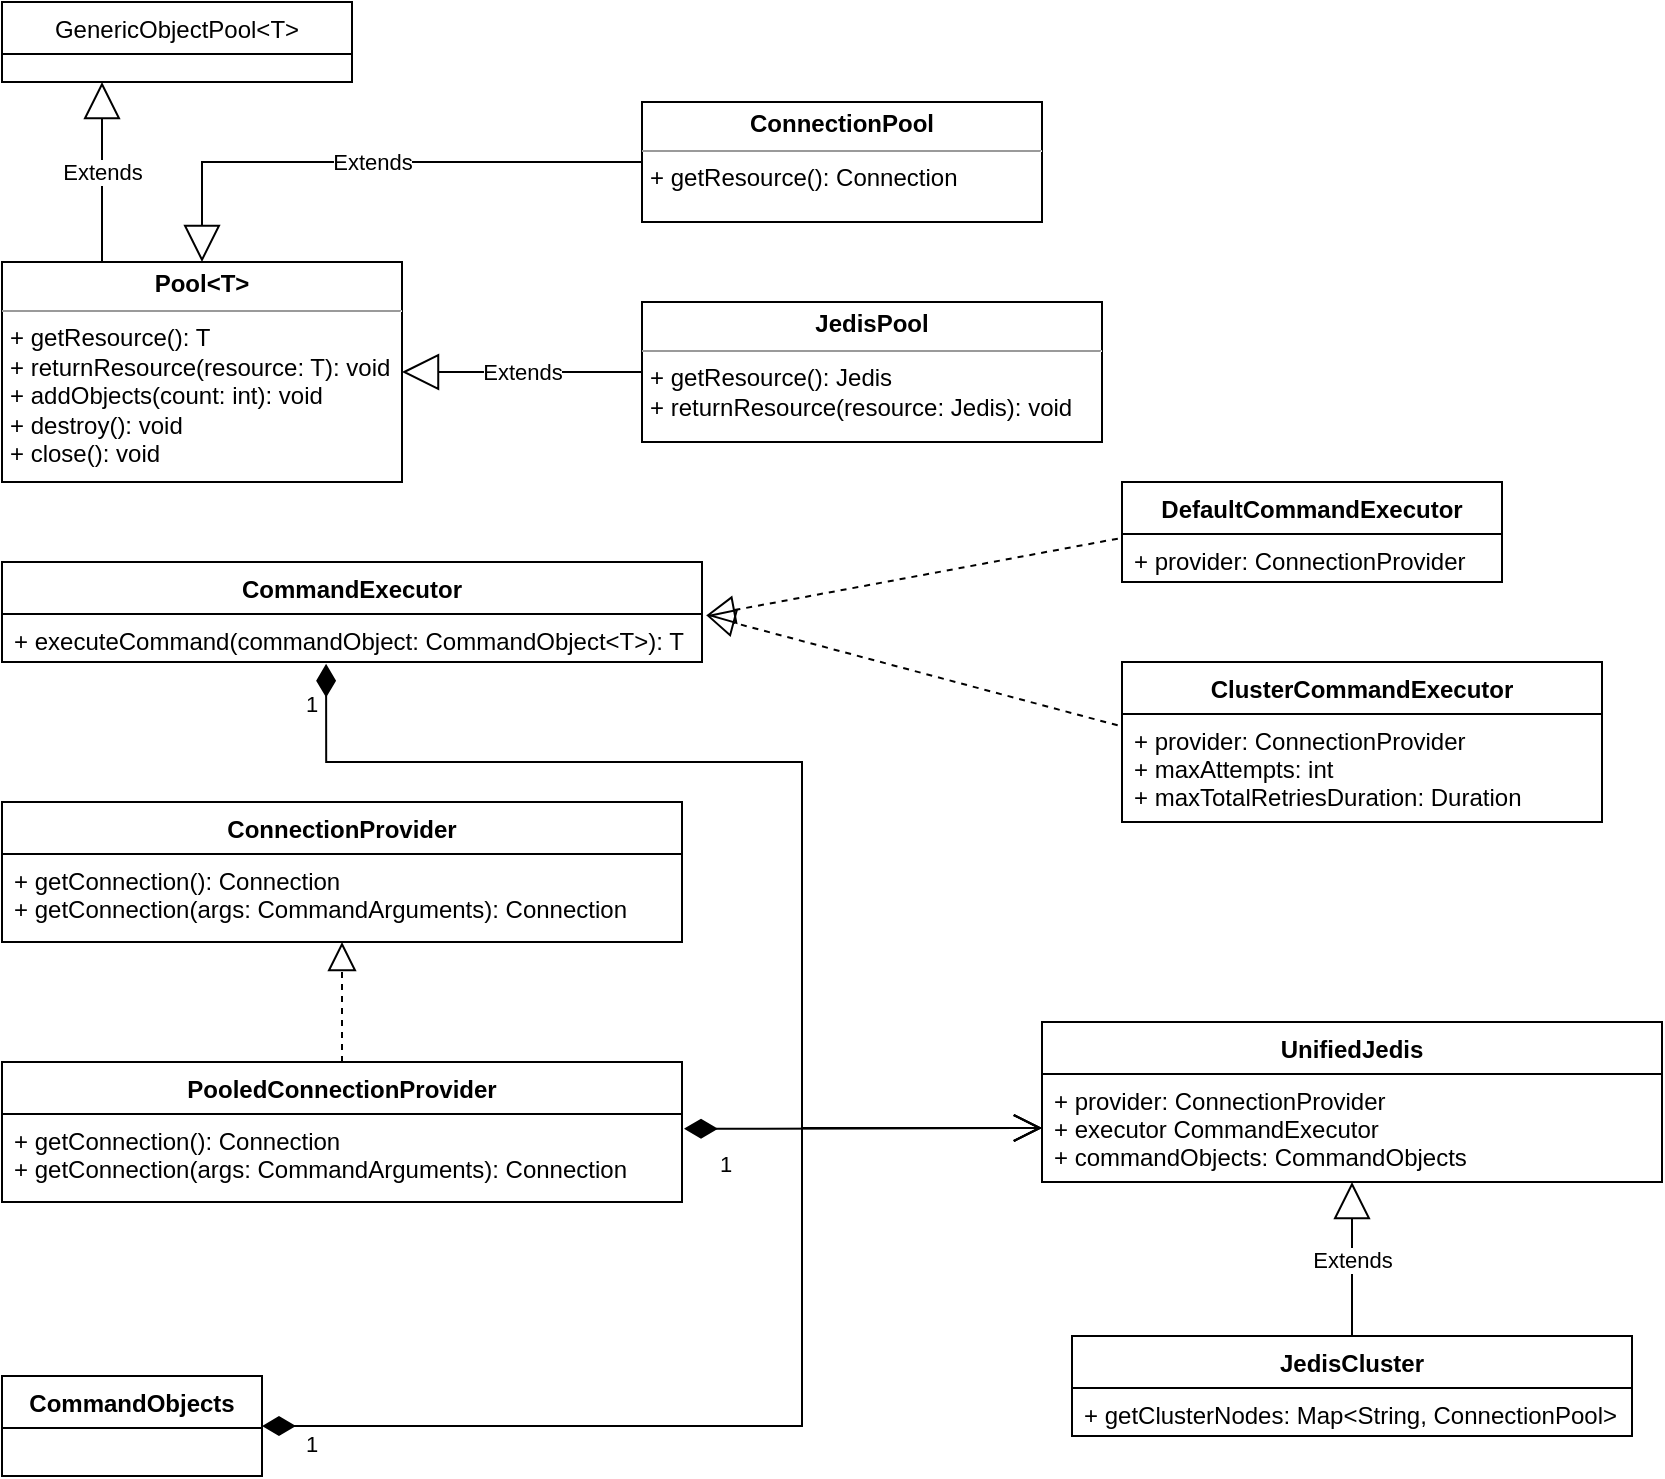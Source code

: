 <mxfile version="16.6.4" type="github">
  <diagram id="C5RBs43oDa-KdzZeNtuy" name="Page-1">
    <mxGraphModel dx="1002" dy="626" grid="1" gridSize="10" guides="1" tooltips="1" connect="1" arrows="1" fold="1" page="1" pageScale="1" pageWidth="1169" pageHeight="827" math="0" shadow="0">
      <root>
        <mxCell id="WIyWlLk6GJQsqaUBKTNV-0" />
        <mxCell id="WIyWlLk6GJQsqaUBKTNV-1" parent="WIyWlLk6GJQsqaUBKTNV-0" />
        <mxCell id="C1lWQIQ51n95HPycLhMu-4" value="&lt;p style=&quot;margin: 0px ; margin-top: 4px ; text-align: center&quot;&gt;&lt;b&gt;Pool&amp;lt;T&amp;gt;&lt;/b&gt;&lt;/p&gt;&lt;hr size=&quot;1&quot;&gt;&lt;p style=&quot;margin: 0px ; margin-left: 4px&quot;&gt;&lt;/p&gt;&lt;p style=&quot;margin: 0px ; margin-left: 4px&quot;&gt;+ getResource(): T&lt;/p&gt;&lt;p style=&quot;margin: 0px ; margin-left: 4px&quot;&gt;+ returnResource(resource: T): void&lt;/p&gt;&lt;p style=&quot;margin: 0px ; margin-left: 4px&quot;&gt;+ addObjects(count: int): void&lt;/p&gt;&lt;p style=&quot;margin: 0px ; margin-left: 4px&quot;&gt;+ destroy(): void&lt;/p&gt;&lt;p style=&quot;margin: 0px ; margin-left: 4px&quot;&gt;+ close(): void&lt;/p&gt;" style="verticalAlign=top;align=left;overflow=fill;fontSize=12;fontFamily=Helvetica;html=1;" parent="WIyWlLk6GJQsqaUBKTNV-1" vertex="1">
          <mxGeometry x="120" y="290" width="200" height="110" as="geometry" />
        </mxCell>
        <mxCell id="C1lWQIQ51n95HPycLhMu-5" value="&lt;p style=&quot;margin: 0px ; margin-top: 4px ; text-align: center&quot;&gt;&lt;b&gt;ConnectionPool&lt;/b&gt;&lt;/p&gt;&lt;hr size=&quot;1&quot;&gt;&lt;p style=&quot;margin: 0px ; margin-left: 4px&quot;&gt;&lt;/p&gt;&lt;p style=&quot;margin: 0px ; margin-left: 4px&quot;&gt;+ getResource(): Connection&lt;/p&gt;" style="verticalAlign=top;align=left;overflow=fill;fontSize=12;fontFamily=Helvetica;html=1;" parent="WIyWlLk6GJQsqaUBKTNV-1" vertex="1">
          <mxGeometry x="440" y="210" width="200" height="60" as="geometry" />
        </mxCell>
        <mxCell id="C1lWQIQ51n95HPycLhMu-6" value="&lt;p style=&quot;margin: 0px ; margin-top: 4px ; text-align: center&quot;&gt;&lt;b&gt;JedisPool&lt;/b&gt;&lt;/p&gt;&lt;hr size=&quot;1&quot;&gt;&lt;p style=&quot;margin: 0px ; margin-left: 4px&quot;&gt;&lt;/p&gt;&lt;p style=&quot;margin: 0px ; margin-left: 4px&quot;&gt;+ getResource(): Jedis&lt;/p&gt;&lt;p style=&quot;margin: 0px ; margin-left: 4px&quot;&gt;+ returnResource(resource: Jedis): void&lt;/p&gt;" style="verticalAlign=top;align=left;overflow=fill;fontSize=12;fontFamily=Helvetica;html=1;" parent="WIyWlLk6GJQsqaUBKTNV-1" vertex="1">
          <mxGeometry x="440" y="310" width="230" height="70" as="geometry" />
        </mxCell>
        <mxCell id="C1lWQIQ51n95HPycLhMu-7" value="ConnectionProvider" style="swimlane;fontStyle=1;align=center;verticalAlign=top;childLayout=stackLayout;horizontal=1;startSize=26;horizontalStack=0;resizeParent=1;resizeParentMax=0;resizeLast=0;collapsible=1;marginBottom=0;" parent="WIyWlLk6GJQsqaUBKTNV-1" vertex="1">
          <mxGeometry x="120" y="560" width="340" height="70" as="geometry" />
        </mxCell>
        <mxCell id="C1lWQIQ51n95HPycLhMu-10" value="+ getConnection(): Connection&#xa;+ getConnection(args: CommandArguments): Connection" style="text;strokeColor=none;fillColor=none;align=left;verticalAlign=top;spacingLeft=4;spacingRight=4;overflow=hidden;rotatable=0;points=[[0,0.5],[1,0.5]];portConstraint=eastwest;" parent="C1lWQIQ51n95HPycLhMu-7" vertex="1">
          <mxGeometry y="26" width="340" height="44" as="geometry" />
        </mxCell>
        <mxCell id="C1lWQIQ51n95HPycLhMu-12" value="PooledConnectionProvider" style="swimlane;fontStyle=1;align=center;verticalAlign=top;childLayout=stackLayout;horizontal=1;startSize=26;horizontalStack=0;resizeParent=1;resizeParentMax=0;resizeLast=0;collapsible=1;marginBottom=0;" parent="WIyWlLk6GJQsqaUBKTNV-1" vertex="1">
          <mxGeometry x="120" y="690" width="340" height="70" as="geometry" />
        </mxCell>
        <mxCell id="C1lWQIQ51n95HPycLhMu-13" value="+ getConnection(): Connection&#xa;+ getConnection(args: CommandArguments): Connection" style="text;strokeColor=none;fillColor=none;align=left;verticalAlign=top;spacingLeft=4;spacingRight=4;overflow=hidden;rotatable=0;points=[[0,0.5],[1,0.5]];portConstraint=eastwest;" parent="C1lWQIQ51n95HPycLhMu-12" vertex="1">
          <mxGeometry y="26" width="340" height="44" as="geometry" />
        </mxCell>
        <mxCell id="C1lWQIQ51n95HPycLhMu-22" value="UnifiedJedis" style="swimlane;fontStyle=1;align=center;verticalAlign=top;childLayout=stackLayout;horizontal=1;startSize=26;horizontalStack=0;resizeParent=1;resizeParentMax=0;resizeLast=0;collapsible=1;marginBottom=0;" parent="WIyWlLk6GJQsqaUBKTNV-1" vertex="1">
          <mxGeometry x="640" y="670" width="310" height="80" as="geometry" />
        </mxCell>
        <mxCell id="C1lWQIQ51n95HPycLhMu-23" value="+ provider: ConnectionProvider&#xa;+ executor CommandExecutor&#xa;+ commandObjects: CommandObjects" style="text;strokeColor=none;fillColor=none;align=left;verticalAlign=top;spacingLeft=4;spacingRight=4;overflow=hidden;rotatable=0;points=[[0,0.5],[1,0.5]];portConstraint=eastwest;" parent="C1lWQIQ51n95HPycLhMu-22" vertex="1">
          <mxGeometry y="26" width="310" height="54" as="geometry" />
        </mxCell>
        <mxCell id="C1lWQIQ51n95HPycLhMu-26" value="JedisCluster" style="swimlane;fontStyle=1;align=center;verticalAlign=top;childLayout=stackLayout;horizontal=1;startSize=26;horizontalStack=0;resizeParent=1;resizeParentMax=0;resizeLast=0;collapsible=1;marginBottom=0;" parent="WIyWlLk6GJQsqaUBKTNV-1" vertex="1">
          <mxGeometry x="655" y="827" width="280" height="50" as="geometry" />
        </mxCell>
        <mxCell id="C1lWQIQ51n95HPycLhMu-27" value="+ getClusterNodes: Map&lt;String, ConnectionPool&gt;" style="text;strokeColor=none;fillColor=none;align=left;verticalAlign=top;spacingLeft=4;spacingRight=4;overflow=hidden;rotatable=0;points=[[0,0.5],[1,0.5]];portConstraint=eastwest;" parent="C1lWQIQ51n95HPycLhMu-26" vertex="1">
          <mxGeometry y="26" width="280" height="24" as="geometry" />
        </mxCell>
        <mxCell id="C1lWQIQ51n95HPycLhMu-28" value="CommandExecutor" style="swimlane;fontStyle=1;align=center;verticalAlign=top;childLayout=stackLayout;horizontal=1;startSize=26;horizontalStack=0;resizeParent=1;resizeParentMax=0;resizeLast=0;collapsible=1;marginBottom=0;" parent="WIyWlLk6GJQsqaUBKTNV-1" vertex="1">
          <mxGeometry x="120" y="440" width="350" height="50" as="geometry" />
        </mxCell>
        <mxCell id="C1lWQIQ51n95HPycLhMu-29" value="+ executeCommand(commandObject: CommandObject&lt;T&gt;): T&#xa;" style="text;strokeColor=none;fillColor=none;align=left;verticalAlign=top;spacingLeft=4;spacingRight=4;overflow=hidden;rotatable=0;points=[[0,0.5],[1,0.5]];portConstraint=eastwest;" parent="C1lWQIQ51n95HPycLhMu-28" vertex="1">
          <mxGeometry y="26" width="350" height="24" as="geometry" />
        </mxCell>
        <mxCell id="C1lWQIQ51n95HPycLhMu-30" value="DefaultCommandExecutor" style="swimlane;fontStyle=1;align=center;verticalAlign=top;childLayout=stackLayout;horizontal=1;startSize=26;horizontalStack=0;resizeParent=1;resizeParentMax=0;resizeLast=0;collapsible=1;marginBottom=0;" parent="WIyWlLk6GJQsqaUBKTNV-1" vertex="1">
          <mxGeometry x="680" y="400" width="190" height="50" as="geometry" />
        </mxCell>
        <mxCell id="C1lWQIQ51n95HPycLhMu-31" value="+ provider: ConnectionProvider" style="text;strokeColor=none;fillColor=none;align=left;verticalAlign=top;spacingLeft=4;spacingRight=4;overflow=hidden;rotatable=0;points=[[0,0.5],[1,0.5]];portConstraint=eastwest;" parent="C1lWQIQ51n95HPycLhMu-30" vertex="1">
          <mxGeometry y="26" width="190" height="24" as="geometry" />
        </mxCell>
        <mxCell id="C1lWQIQ51n95HPycLhMu-32" value="ClusterCommandExecutor" style="swimlane;fontStyle=1;align=center;verticalAlign=top;childLayout=stackLayout;horizontal=1;startSize=26;horizontalStack=0;resizeParent=1;resizeParentMax=0;resizeLast=0;collapsible=1;marginBottom=0;" parent="WIyWlLk6GJQsqaUBKTNV-1" vertex="1">
          <mxGeometry x="680" y="490" width="240" height="80" as="geometry" />
        </mxCell>
        <mxCell id="C1lWQIQ51n95HPycLhMu-33" value="+ provider: ConnectionProvider&#xa;+ maxAttempts: int&#xa;+ maxTotalRetriesDuration: Duration" style="text;strokeColor=none;fillColor=none;align=left;verticalAlign=top;spacingLeft=4;spacingRight=4;overflow=hidden;rotatable=0;points=[[0,0.5],[1,0.5]];portConstraint=eastwest;" parent="C1lWQIQ51n95HPycLhMu-32" vertex="1">
          <mxGeometry y="26" width="240" height="54" as="geometry" />
        </mxCell>
        <mxCell id="C1lWQIQ51n95HPycLhMu-39" value="" style="endArrow=block;dashed=1;endFill=0;endSize=12;html=1;rounded=0;exitX=-0.011;exitY=0.097;exitDx=0;exitDy=0;exitPerimeter=0;entryX=1.006;entryY=0.028;entryDx=0;entryDy=0;entryPerimeter=0;" parent="WIyWlLk6GJQsqaUBKTNV-1" source="C1lWQIQ51n95HPycLhMu-31" target="C1lWQIQ51n95HPycLhMu-29" edge="1">
          <mxGeometry width="160" relative="1" as="geometry">
            <mxPoint x="500" y="480" as="sourcePoint" />
            <mxPoint x="660" y="480" as="targetPoint" />
          </mxGeometry>
        </mxCell>
        <mxCell id="C1lWQIQ51n95HPycLhMu-40" value="Extends" style="endArrow=block;endSize=16;endFill=0;html=1;rounded=0;entryX=0.5;entryY=0;entryDx=0;entryDy=0;exitX=0;exitY=0.5;exitDx=0;exitDy=0;" parent="WIyWlLk6GJQsqaUBKTNV-1" source="C1lWQIQ51n95HPycLhMu-5" target="C1lWQIQ51n95HPycLhMu-4" edge="1">
          <mxGeometry width="160" relative="1" as="geometry">
            <mxPoint x="400" y="240" as="sourcePoint" />
            <mxPoint x="360" y="230" as="targetPoint" />
            <Array as="points">
              <mxPoint x="220" y="240" />
            </Array>
          </mxGeometry>
        </mxCell>
        <mxCell id="C1lWQIQ51n95HPycLhMu-42" value="Extends" style="endArrow=block;endSize=16;endFill=0;html=1;rounded=0;exitX=0;exitY=0.5;exitDx=0;exitDy=0;entryX=1;entryY=0.5;entryDx=0;entryDy=0;" parent="WIyWlLk6GJQsqaUBKTNV-1" source="C1lWQIQ51n95HPycLhMu-6" target="C1lWQIQ51n95HPycLhMu-4" edge="1">
          <mxGeometry width="160" relative="1" as="geometry">
            <mxPoint x="390" y="410" as="sourcePoint" />
            <mxPoint x="550" y="410" as="targetPoint" />
          </mxGeometry>
        </mxCell>
        <mxCell id="C1lWQIQ51n95HPycLhMu-43" value="" style="endArrow=block;dashed=1;endFill=0;endSize=12;html=1;rounded=0;exitX=0.5;exitY=0;exitDx=0;exitDy=0;" parent="WIyWlLk6GJQsqaUBKTNV-1" source="C1lWQIQ51n95HPycLhMu-12" edge="1">
          <mxGeometry width="160" relative="1" as="geometry">
            <mxPoint x="200" y="640" as="sourcePoint" />
            <mxPoint x="290" y="630" as="targetPoint" />
          </mxGeometry>
        </mxCell>
        <mxCell id="C1lWQIQ51n95HPycLhMu-44" value="Extends" style="endArrow=block;endSize=16;endFill=0;html=1;rounded=0;entryX=0.5;entryY=1;entryDx=0;entryDy=0;" parent="WIyWlLk6GJQsqaUBKTNV-1" source="C1lWQIQ51n95HPycLhMu-26" target="C1lWQIQ51n95HPycLhMu-22" edge="1">
          <mxGeometry width="160" relative="1" as="geometry">
            <mxPoint x="670" y="940" as="sourcePoint" />
            <mxPoint x="830" y="940" as="targetPoint" />
          </mxGeometry>
        </mxCell>
        <mxCell id="C1lWQIQ51n95HPycLhMu-45" value="CommandObjects" style="swimlane;fontStyle=1;childLayout=stackLayout;horizontal=1;startSize=26;fillColor=none;horizontalStack=0;resizeParent=1;resizeParentMax=0;resizeLast=0;collapsible=1;marginBottom=0;" parent="WIyWlLk6GJQsqaUBKTNV-1" vertex="1">
          <mxGeometry x="120" y="847" width="130" height="50" as="geometry" />
        </mxCell>
        <mxCell id="C1lWQIQ51n95HPycLhMu-50" value="1" style="endArrow=open;html=1;endSize=12;startArrow=diamondThin;startSize=14;startFill=1;edgeStyle=orthogonalEdgeStyle;align=left;verticalAlign=bottom;rounded=0;exitX=1;exitY=0.5;exitDx=0;exitDy=0;entryX=0;entryY=0.5;entryDx=0;entryDy=0;" parent="WIyWlLk6GJQsqaUBKTNV-1" source="C1lWQIQ51n95HPycLhMu-45" target="C1lWQIQ51n95HPycLhMu-23" edge="1">
          <mxGeometry x="-0.926" y="-18" relative="1" as="geometry">
            <mxPoint x="200" y="820" as="sourcePoint" />
            <mxPoint x="360" y="820" as="targetPoint" />
            <Array as="points">
              <mxPoint x="520" y="872" />
              <mxPoint x="520" y="723" />
            </Array>
            <mxPoint as="offset" />
          </mxGeometry>
        </mxCell>
        <mxCell id="C1lWQIQ51n95HPycLhMu-55" value="1" style="endArrow=open;html=1;endSize=12;startArrow=diamondThin;startSize=14;startFill=1;edgeStyle=orthogonalEdgeStyle;align=left;verticalAlign=bottom;rounded=0;entryX=0;entryY=0.5;entryDx=0;entryDy=0;exitX=1.003;exitY=0.167;exitDx=0;exitDy=0;exitPerimeter=0;" parent="WIyWlLk6GJQsqaUBKTNV-1" source="C1lWQIQ51n95HPycLhMu-13" target="C1lWQIQ51n95HPycLhMu-23" edge="1">
          <mxGeometry x="-0.823" y="-27" relative="1" as="geometry">
            <mxPoint x="500" y="660" as="sourcePoint" />
            <mxPoint x="640" y="723" as="targetPoint" />
            <Array as="points" />
            <mxPoint as="offset" />
          </mxGeometry>
        </mxCell>
        <mxCell id="C1lWQIQ51n95HPycLhMu-61" value="" style="endArrow=block;dashed=1;endFill=0;endSize=12;html=1;rounded=0;exitX=-0.009;exitY=0.105;exitDx=0;exitDy=0;exitPerimeter=0;entryX=1.006;entryY=0.028;entryDx=0;entryDy=0;entryPerimeter=0;" parent="WIyWlLk6GJQsqaUBKTNV-1" source="C1lWQIQ51n95HPycLhMu-33" target="C1lWQIQ51n95HPycLhMu-29" edge="1">
          <mxGeometry width="160" relative="1" as="geometry">
            <mxPoint x="500" y="480" as="sourcePoint" />
            <mxPoint x="660" y="480" as="targetPoint" />
          </mxGeometry>
        </mxCell>
        <mxCell id="C1lWQIQ51n95HPycLhMu-62" value="1" style="endArrow=open;html=1;endSize=12;startArrow=diamondThin;startSize=14;startFill=1;edgeStyle=orthogonalEdgeStyle;align=left;verticalAlign=bottom;rounded=0;entryX=0;entryY=0.5;entryDx=0;entryDy=0;exitX=0.463;exitY=1.035;exitDx=0;exitDy=0;exitPerimeter=0;" parent="WIyWlLk6GJQsqaUBKTNV-1" source="C1lWQIQ51n95HPycLhMu-29" target="C1lWQIQ51n95HPycLhMu-23" edge="1">
          <mxGeometry x="-0.901" y="-12" relative="1" as="geometry">
            <mxPoint x="310" y="550" as="sourcePoint" />
            <mxPoint x="640" y="723" as="targetPoint" />
            <Array as="points">
              <mxPoint x="282" y="540" />
              <mxPoint x="520" y="540" />
              <mxPoint x="520" y="723" />
            </Array>
            <mxPoint as="offset" />
          </mxGeometry>
        </mxCell>
        <mxCell id="nfiL8Vf22Hw61eC0-1gY-0" value="GenericObjectPool&lt;T&gt;" style="swimlane;fontStyle=0;childLayout=stackLayout;horizontal=1;startSize=26;fillColor=none;horizontalStack=0;resizeParent=1;resizeParentMax=0;resizeLast=0;collapsible=1;marginBottom=0;" vertex="1" parent="WIyWlLk6GJQsqaUBKTNV-1">
          <mxGeometry x="120" y="160" width="175" height="40" as="geometry" />
        </mxCell>
        <mxCell id="nfiL8Vf22Hw61eC0-1gY-4" value="Extends" style="endArrow=block;endSize=16;endFill=0;html=1;rounded=0;exitX=0.25;exitY=0;exitDx=0;exitDy=0;" edge="1" parent="WIyWlLk6GJQsqaUBKTNV-1" source="C1lWQIQ51n95HPycLhMu-4">
          <mxGeometry width="160" relative="1" as="geometry">
            <mxPoint x="120" y="220" as="sourcePoint" />
            <mxPoint x="170" y="200" as="targetPoint" />
          </mxGeometry>
        </mxCell>
      </root>
    </mxGraphModel>
  </diagram>
</mxfile>
